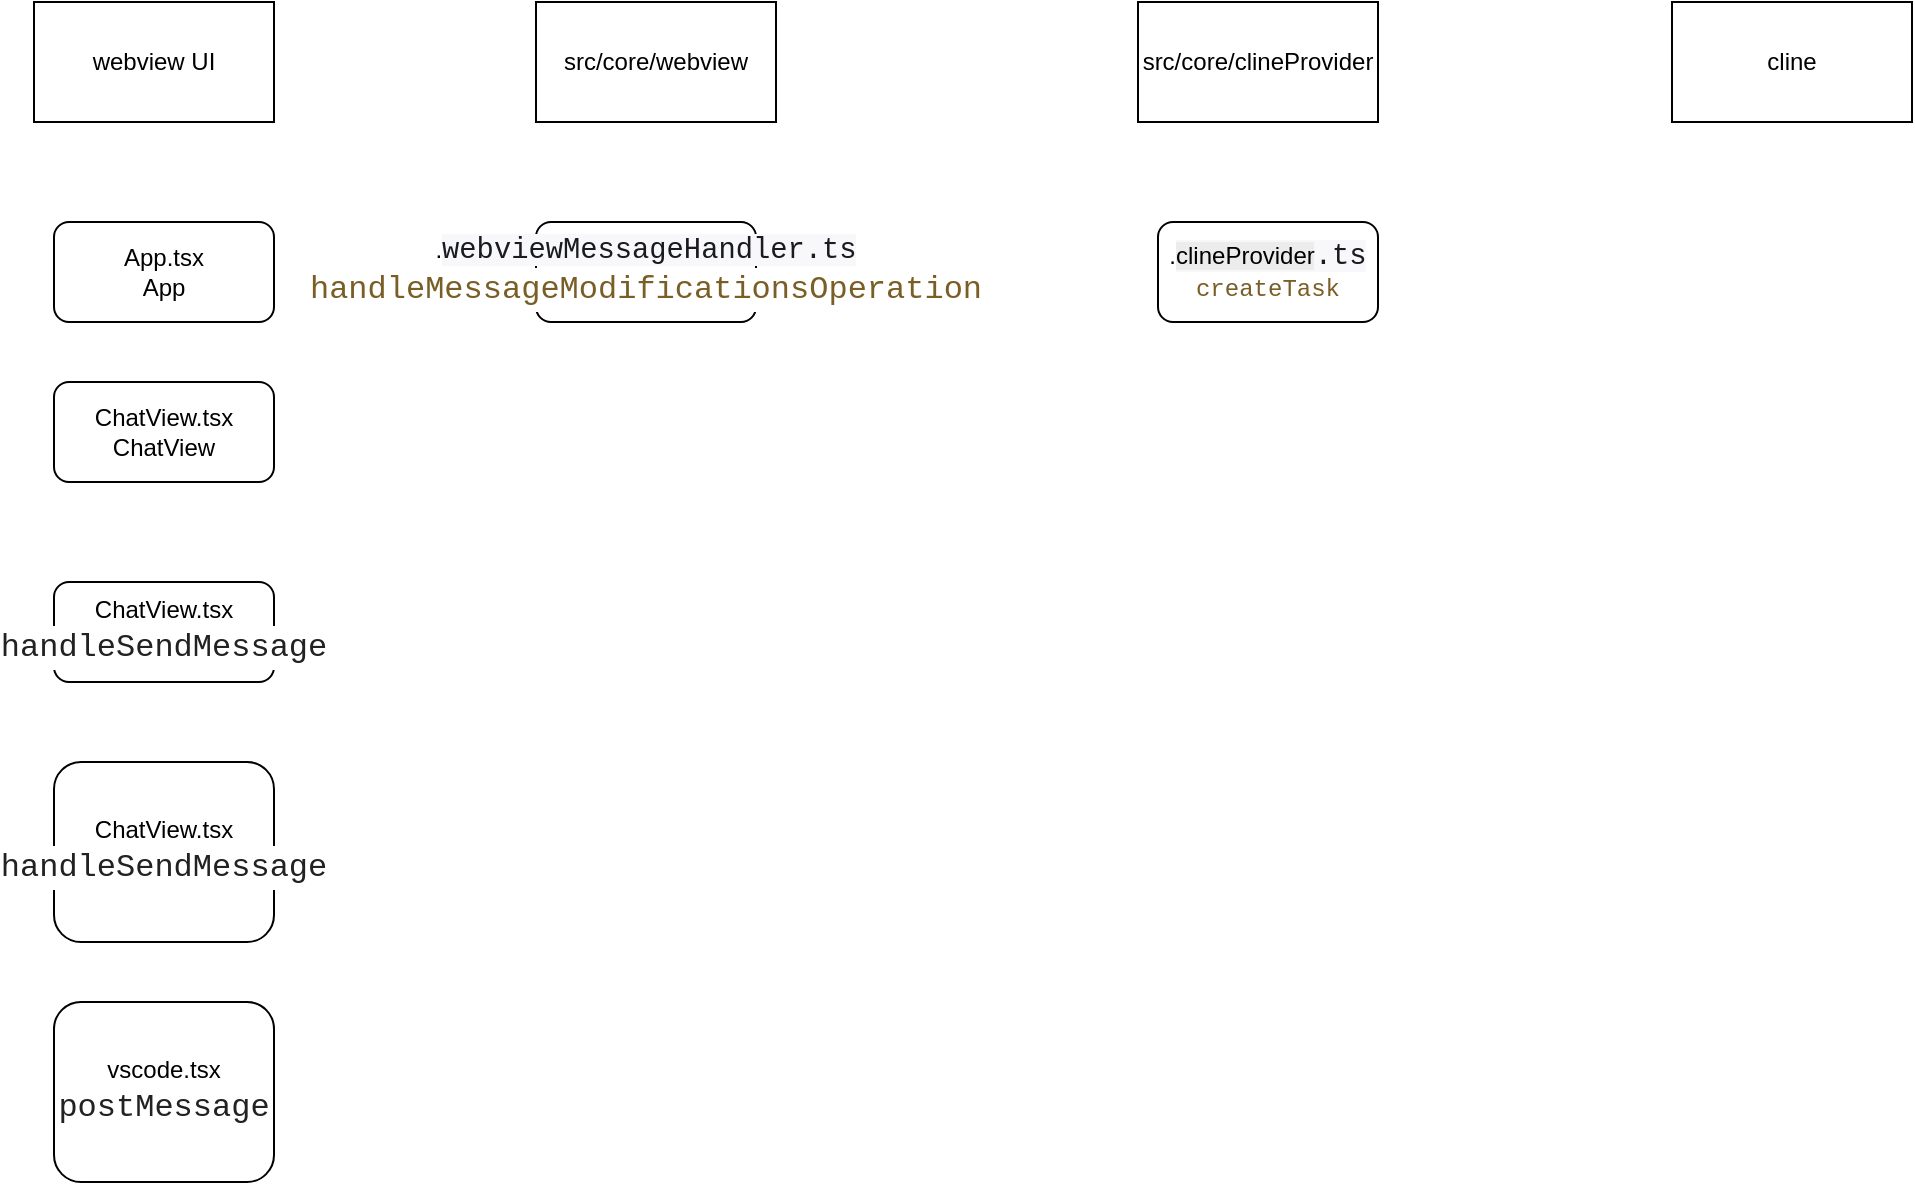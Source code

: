 <mxfile version="28.1.1">
  <diagram name="第 1 页" id="UdlSb-uu1OFWNxeFyUQN">
    <mxGraphModel dx="1213" dy="764" grid="1" gridSize="10" guides="1" tooltips="1" connect="1" arrows="1" fold="1" page="1" pageScale="1" pageWidth="827" pageHeight="1169" math="0" shadow="0">
      <root>
        <mxCell id="0" />
        <mxCell id="1" parent="0" />
        <mxCell id="FlMOEJ2ym1-_CEcWV6qL-2" value="webview UI" style="rounded=0;whiteSpace=wrap;html=1;" parent="1" vertex="1">
          <mxGeometry x="49" y="140" width="120" height="60" as="geometry" />
        </mxCell>
        <mxCell id="FlMOEJ2ym1-_CEcWV6qL-3" value="src/core&lt;span style=&quot;background-color: transparent; color: light-dark(rgb(0, 0, 0), rgb(255, 255, 255));&quot;&gt;/webview&lt;/span&gt;" style="rounded=0;whiteSpace=wrap;html=1;" parent="1" vertex="1">
          <mxGeometry x="300" y="140" width="120" height="60" as="geometry" />
        </mxCell>
        <mxCell id="FlMOEJ2ym1-_CEcWV6qL-4" value="src/core/clineProvider" style="rounded=0;whiteSpace=wrap;html=1;" parent="1" vertex="1">
          <mxGeometry x="601" y="140" width="120" height="60" as="geometry" />
        </mxCell>
        <mxCell id="FlMOEJ2ym1-_CEcWV6qL-5" value="cline" style="rounded=0;whiteSpace=wrap;html=1;" parent="1" vertex="1">
          <mxGeometry x="868" y="140" width="120" height="60" as="geometry" />
        </mxCell>
        <mxCell id="FlMOEJ2ym1-_CEcWV6qL-10" value="App.tsx&lt;div&gt;App&lt;/div&gt;" style="rounded=1;whiteSpace=wrap;html=1;" parent="1" vertex="1">
          <mxGeometry x="59" y="250" width="110" height="50" as="geometry" />
        </mxCell>
        <mxCell id="FlMOEJ2ym1-_CEcWV6qL-11" value="ChatView.tsx&lt;div&gt;ChatView&lt;/div&gt;" style="rounded=1;whiteSpace=wrap;html=1;" parent="1" vertex="1">
          <mxGeometry x="59" y="330" width="110" height="50" as="geometry" />
        </mxCell>
        <mxCell id="FlMOEJ2ym1-_CEcWV6qL-12" value="ChatView.tsx&lt;div&gt;&lt;div style=&quot;background-color: rgb(255, 255, 255); font-family: Consolas, &amp;quot;Courier New&amp;quot;, monospace; font-size: 16px; line-height: 22px; white-space: pre;&quot;&gt;&lt;span style=&quot;color: #222222;&quot;&gt;handleSendMessage&lt;/span&gt;&lt;/div&gt;&lt;/div&gt;" style="rounded=1;whiteSpace=wrap;html=1;" parent="1" vertex="1">
          <mxGeometry x="59" y="430" width="110" height="50" as="geometry" />
        </mxCell>
        <mxCell id="FlMOEJ2ym1-_CEcWV6qL-14" value="ChatView.tsx&lt;div&gt;&lt;div style=&quot;background-color: rgb(255, 255, 255); font-family: Consolas, &amp;quot;Courier New&amp;quot;, monospace; font-size: 16px; line-height: 22px; white-space: pre;&quot;&gt;&lt;span style=&quot;color: #222222;&quot;&gt;handleSendMessage&lt;/span&gt;&lt;/div&gt;&lt;/div&gt;" style="rounded=1;whiteSpace=wrap;html=1;" parent="1" vertex="1">
          <mxGeometry x="59" y="520" width="110" height="90" as="geometry" />
        </mxCell>
        <mxCell id="FlMOEJ2ym1-_CEcWV6qL-15" value="vscode.tsx&lt;div&gt;&lt;div style=&quot;background-color: rgb(255, 255, 255); font-family: Consolas, &amp;quot;Courier New&amp;quot;, monospace; font-size: 16px; line-height: 22px; white-space: pre;&quot;&gt;&lt;font color=&quot;#222222&quot;&gt;postMessage&lt;/font&gt;&lt;/div&gt;&lt;/div&gt;" style="rounded=1;whiteSpace=wrap;html=1;" parent="1" vertex="1">
          <mxGeometry x="59" y="640" width="110" height="90" as="geometry" />
        </mxCell>
        <mxCell id="FlMOEJ2ym1-_CEcWV6qL-16" value=".&lt;span style=&quot;color: rgb(25, 27, 31); font-family: Menlo, Monaco, Consolas, &amp;quot;Andale Mono&amp;quot;, &amp;quot;lucida console&amp;quot;, &amp;quot;Courier New&amp;quot;, monospace; font-size: 14.4px; text-align: start; background-color: rgb(248, 248, 250);&quot;&gt;webviewMessageHandler.ts&lt;/span&gt;&lt;div&gt;&lt;div style=&quot;background-color: rgb(255, 255, 255); font-family: Consolas, &amp;quot;Courier New&amp;quot;, monospace; font-size: 16px; line-height: 22px; white-space: pre;&quot;&gt;&lt;span style=&quot;color: #795e26;&quot;&gt;handleMessageModificationsOperation&lt;/span&gt;&lt;/div&gt;&lt;/div&gt;" style="rounded=1;whiteSpace=wrap;html=1;" parent="1" vertex="1">
          <mxGeometry x="300" y="250" width="110" height="50" as="geometry" />
        </mxCell>
        <mxCell id="FlMOEJ2ym1-_CEcWV6qL-17" value=".&lt;span style=&quot;color: rgb(25, 27, 31); font-family: Menlo, Monaco, Consolas, &amp;quot;Andale Mono&amp;quot;, &amp;quot;lucida console&amp;quot;, &amp;quot;Courier New&amp;quot;, monospace; font-size: 14.4px; text-align: start; background-color: rgb(248, 248, 250);&quot;&gt;&lt;span style=&quot;color: rgb(0, 0, 0); font-family: Helvetica; font-size: 12px; text-align: center; background-color: rgb(236, 236, 236);&quot;&gt;clineProvider&lt;/span&gt;.ts&lt;/span&gt;&lt;div&gt;&lt;div style=&quot;background-color: rgb(255, 255, 255); font-family: Consolas, &amp;quot;Courier New&amp;quot;, monospace; font-size: 16px; line-height: 22px; white-space: pre;&quot;&gt;&lt;div style=&quot;font-size: 12px; line-height: 16px;&quot;&gt;&lt;span style=&quot;color: #795e26;&quot;&gt;createTask&lt;/span&gt;&lt;/div&gt;&lt;/div&gt;&lt;/div&gt;" style="rounded=1;whiteSpace=wrap;html=1;" parent="1" vertex="1">
          <mxGeometry x="611" y="250" width="110" height="50" as="geometry" />
        </mxCell>
      </root>
    </mxGraphModel>
  </diagram>
</mxfile>

